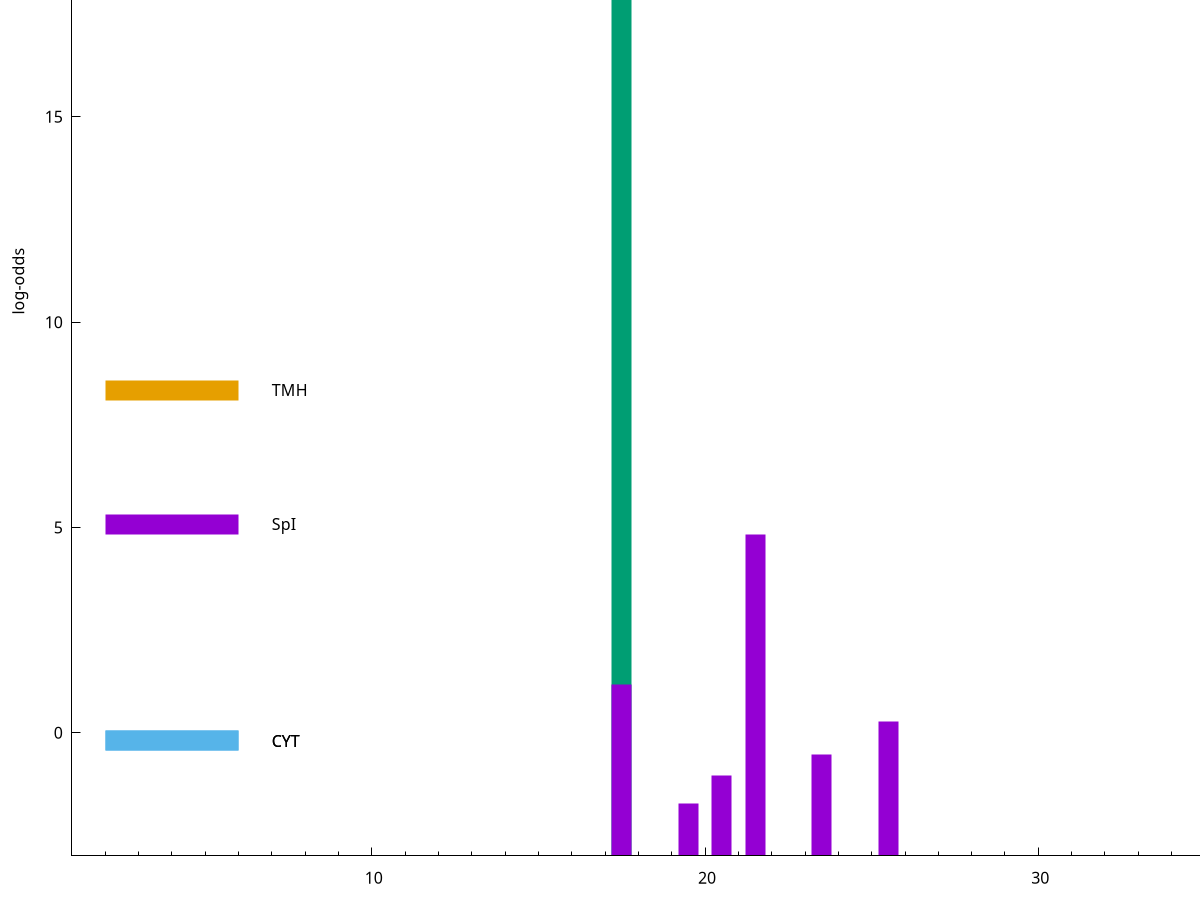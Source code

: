 set title "LipoP predictions for SRR5666468.gff"
set size 2., 1.4
set xrange [1:70] 
set mxtics 10
set yrange [-3:25]
set y2range [0:28]
set ylabel "log-odds"
set term postscript eps color solid "Helvetica" 30
set output "SRR5666468.gff4.eps"
set arrow from 2,22.8323 to 6,22.8323 nohead lt 2 lw 20
set label "SpII" at 7,22.8323
set arrow from 2,8.34711 to 6,8.34711 nohead lt 4 lw 20
set label "TMH" at 7,8.34711
set arrow from 2,5.08255 to 6,5.08255 nohead lt 1 lw 20
set label "SpI" at 7,5.08255
set arrow from 2,-0.200913 to 6,-0.200913 nohead lt 3 lw 20
set label "CYT" at 7,-0.200913
set arrow from 2,-0.200913 to 6,-0.200913 nohead lt 3 lw 20
set label "CYT" at 7,-0.200913
set arrow from 2,22.8323 to 6,22.8323 nohead lt 2 lw 20
set label "SpII" at 7,22.8323
# NOTE: The scores below are the log-odds scores with the threshold
# NOTE: subtracted (a hack to make gnuplot make the histogram all
# NOTE: look nice).
plot "-" axes x1y2 title "" with impulses lt 2 lw 20, "-" axes x1y2 title "" with impulses lt 1 lw 20
17.500000 25.832300
e
21.500000 7.839680
17.500000 4.168520
25.500000 3.266802
23.500000 2.481662
20.500000 1.957420
19.500000 1.285420
e
exit
